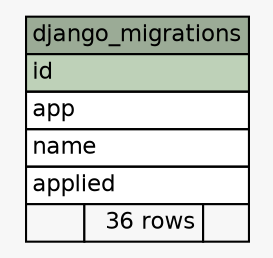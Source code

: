 // dot 2.36.0 on Mac OS X 10.9.5
// SchemaSpy rev 590
digraph "django_migrations" {
  graph [
    rankdir="RL"
    bgcolor="#f7f7f7"
    nodesep="0.18"
    ranksep="0.46"
    fontname="Helvetica"
    fontsize="11"
  ];
  node [
    fontname="Helvetica"
    fontsize="11"
    shape="plaintext"
  ];
  edge [
    arrowsize="0.8"
  ];
  "django_migrations" [
    label=<
    <TABLE BORDER="0" CELLBORDER="1" CELLSPACING="0" BGCOLOR="#ffffff">
      <TR><TD COLSPAN="3" BGCOLOR="#9bab96" ALIGN="CENTER">django_migrations</TD></TR>
      <TR><TD PORT="id" COLSPAN="3" BGCOLOR="#bed1b8" ALIGN="LEFT">id</TD></TR>
      <TR><TD PORT="app" COLSPAN="3" ALIGN="LEFT">app</TD></TR>
      <TR><TD PORT="name" COLSPAN="3" ALIGN="LEFT">name</TD></TR>
      <TR><TD PORT="applied" COLSPAN="3" ALIGN="LEFT">applied</TD></TR>
      <TR><TD ALIGN="LEFT" BGCOLOR="#f7f7f7">  </TD><TD ALIGN="RIGHT" BGCOLOR="#f7f7f7">36 rows</TD><TD ALIGN="RIGHT" BGCOLOR="#f7f7f7">  </TD></TR>
    </TABLE>>
    URL="tables/django_migrations.html"
    tooltip="django_migrations"
  ];
}

